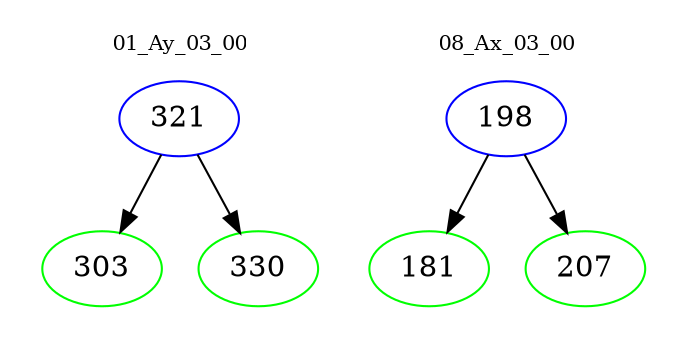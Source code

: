 digraph{
subgraph cluster_0 {
color = white
label = "01_Ay_03_00";
fontsize=10;
T0_321 [label="321", color="blue"]
T0_321 -> T0_303 [color="black"]
T0_303 [label="303", color="green"]
T0_321 -> T0_330 [color="black"]
T0_330 [label="330", color="green"]
}
subgraph cluster_1 {
color = white
label = "08_Ax_03_00";
fontsize=10;
T1_198 [label="198", color="blue"]
T1_198 -> T1_181 [color="black"]
T1_181 [label="181", color="green"]
T1_198 -> T1_207 [color="black"]
T1_207 [label="207", color="green"]
}
}
